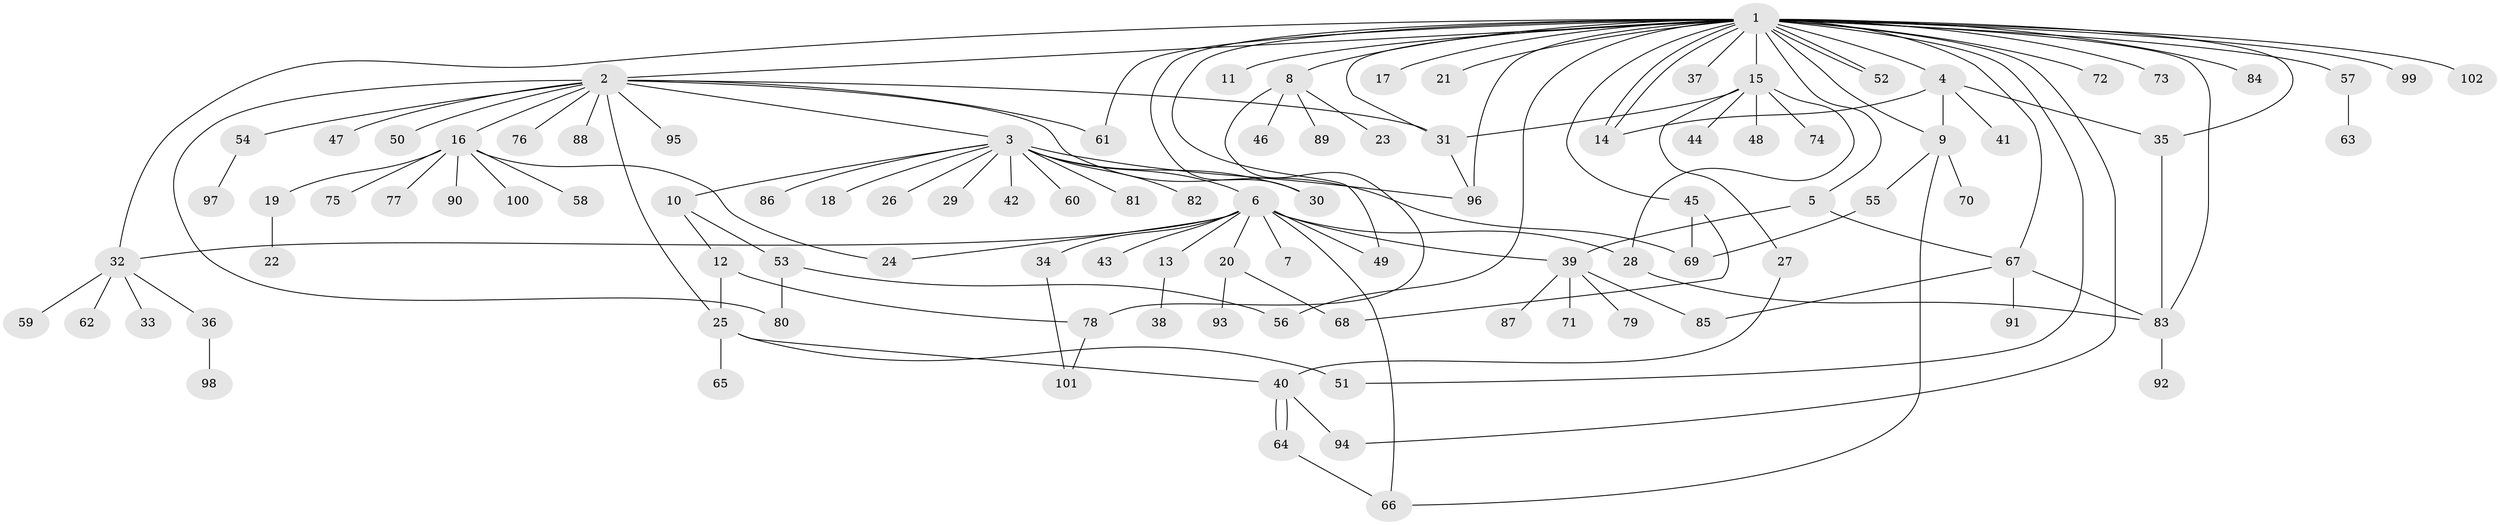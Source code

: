// Generated by graph-tools (version 1.1) at 2025/47/03/09/25 04:47:02]
// undirected, 102 vertices, 136 edges
graph export_dot {
graph [start="1"]
  node [color=gray90,style=filled];
  1;
  2;
  3;
  4;
  5;
  6;
  7;
  8;
  9;
  10;
  11;
  12;
  13;
  14;
  15;
  16;
  17;
  18;
  19;
  20;
  21;
  22;
  23;
  24;
  25;
  26;
  27;
  28;
  29;
  30;
  31;
  32;
  33;
  34;
  35;
  36;
  37;
  38;
  39;
  40;
  41;
  42;
  43;
  44;
  45;
  46;
  47;
  48;
  49;
  50;
  51;
  52;
  53;
  54;
  55;
  56;
  57;
  58;
  59;
  60;
  61;
  62;
  63;
  64;
  65;
  66;
  67;
  68;
  69;
  70;
  71;
  72;
  73;
  74;
  75;
  76;
  77;
  78;
  79;
  80;
  81;
  82;
  83;
  84;
  85;
  86;
  87;
  88;
  89;
  90;
  91;
  92;
  93;
  94;
  95;
  96;
  97;
  98;
  99;
  100;
  101;
  102;
  1 -- 2;
  1 -- 4;
  1 -- 5;
  1 -- 8;
  1 -- 9;
  1 -- 11;
  1 -- 14;
  1 -- 14;
  1 -- 15;
  1 -- 17;
  1 -- 21;
  1 -- 30;
  1 -- 31;
  1 -- 32;
  1 -- 35;
  1 -- 37;
  1 -- 45;
  1 -- 49;
  1 -- 51;
  1 -- 52;
  1 -- 52;
  1 -- 56;
  1 -- 57;
  1 -- 61;
  1 -- 67;
  1 -- 72;
  1 -- 73;
  1 -- 83;
  1 -- 84;
  1 -- 94;
  1 -- 96;
  1 -- 99;
  1 -- 102;
  2 -- 3;
  2 -- 16;
  2 -- 25;
  2 -- 31;
  2 -- 47;
  2 -- 50;
  2 -- 54;
  2 -- 61;
  2 -- 69;
  2 -- 76;
  2 -- 80;
  2 -- 88;
  2 -- 95;
  3 -- 6;
  3 -- 10;
  3 -- 18;
  3 -- 26;
  3 -- 29;
  3 -- 30;
  3 -- 42;
  3 -- 60;
  3 -- 81;
  3 -- 82;
  3 -- 86;
  3 -- 96;
  4 -- 9;
  4 -- 14;
  4 -- 35;
  4 -- 41;
  5 -- 39;
  5 -- 67;
  6 -- 7;
  6 -- 13;
  6 -- 20;
  6 -- 24;
  6 -- 28;
  6 -- 32;
  6 -- 34;
  6 -- 39;
  6 -- 43;
  6 -- 49;
  6 -- 66;
  8 -- 23;
  8 -- 46;
  8 -- 78;
  8 -- 89;
  9 -- 55;
  9 -- 66;
  9 -- 70;
  10 -- 12;
  10 -- 53;
  12 -- 25;
  12 -- 78;
  13 -- 38;
  15 -- 27;
  15 -- 28;
  15 -- 31;
  15 -- 44;
  15 -- 48;
  15 -- 74;
  16 -- 19;
  16 -- 24;
  16 -- 58;
  16 -- 75;
  16 -- 77;
  16 -- 90;
  16 -- 100;
  19 -- 22;
  20 -- 68;
  20 -- 93;
  25 -- 40;
  25 -- 51;
  25 -- 65;
  27 -- 40;
  28 -- 83;
  31 -- 96;
  32 -- 33;
  32 -- 36;
  32 -- 59;
  32 -- 62;
  34 -- 101;
  35 -- 83;
  36 -- 98;
  39 -- 71;
  39 -- 79;
  39 -- 85;
  39 -- 87;
  40 -- 64;
  40 -- 64;
  40 -- 94;
  45 -- 68;
  45 -- 69;
  53 -- 56;
  53 -- 80;
  54 -- 97;
  55 -- 69;
  57 -- 63;
  64 -- 66;
  67 -- 83;
  67 -- 85;
  67 -- 91;
  78 -- 101;
  83 -- 92;
}
